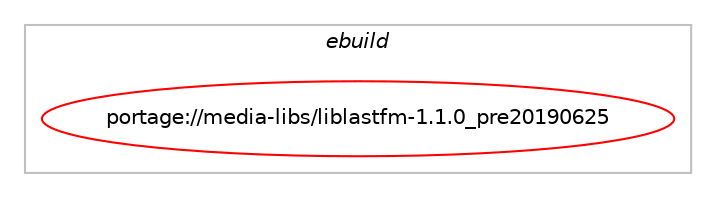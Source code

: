 digraph prolog {

# *************
# Graph options
# *************

newrank=true;
concentrate=true;
compound=true;
graph [rankdir=LR,fontname=Helvetica,fontsize=10,ranksep=1.5];#, ranksep=2.5, nodesep=0.2];
edge  [arrowhead=vee];
node  [fontname=Helvetica,fontsize=10];

# **********
# The ebuild
# **********

subgraph cluster_leftcol {
color=gray;
label=<<i>ebuild</i>>;
id [label="portage://media-libs/liblastfm-1.1.0_pre20190625", color=red, width=4, href="../media-libs/liblastfm-1.1.0_pre20190625.svg"];
}

# ****************
# The dependencies
# ****************

subgraph cluster_midcol {
color=gray;
label=<<i>dependencies</i>>;
subgraph cluster_compile {
fillcolor="#eeeeee";
style=filled;
label=<<i>compile</i>>;
# *** BEGIN UNKNOWN DEPENDENCY TYPE (TODO) ***
# id -> equal(use_conditional_group(positive,fingerprint,portage://media-libs/liblastfm-1.1.0_pre20190625,[package_dependency(portage://media-libs/liblastfm-1.1.0_pre20190625,install,no,dev-qt,qtsql,none,[,,],[slot(5)],[]),package_dependency(portage://media-libs/liblastfm-1.1.0_pre20190625,install,no,media-libs,libsamplerate,none,[,,],[],[]),package_dependency(portage://media-libs/liblastfm-1.1.0_pre20190625,install,no,sci-libs,fftw,none,[,,],[slot(3.0)],[])]))
# *** END UNKNOWN DEPENDENCY TYPE (TODO) ***

# *** BEGIN UNKNOWN DEPENDENCY TYPE (TODO) ***
# id -> equal(use_conditional_group(positive,test,portage://media-libs/liblastfm-1.1.0_pre20190625,[package_dependency(portage://media-libs/liblastfm-1.1.0_pre20190625,install,no,dev-qt,qttest,none,[,,],[slot(5)],[])]))
# *** END UNKNOWN DEPENDENCY TYPE (TODO) ***

# *** BEGIN UNKNOWN DEPENDENCY TYPE (TODO) ***
# id -> equal(package_dependency(portage://media-libs/liblastfm-1.1.0_pre20190625,install,no,dev-qt,qtcore,none,[,,],[slot(5)],[]))
# *** END UNKNOWN DEPENDENCY TYPE (TODO) ***

# *** BEGIN UNKNOWN DEPENDENCY TYPE (TODO) ***
# id -> equal(package_dependency(portage://media-libs/liblastfm-1.1.0_pre20190625,install,no,dev-qt,qtdbus,none,[,,],[slot(5)],[]))
# *** END UNKNOWN DEPENDENCY TYPE (TODO) ***

# *** BEGIN UNKNOWN DEPENDENCY TYPE (TODO) ***
# id -> equal(package_dependency(portage://media-libs/liblastfm-1.1.0_pre20190625,install,no,dev-qt,qtnetwork,none,[,,],[slot(5)],[use(enable(ssl),none)]))
# *** END UNKNOWN DEPENDENCY TYPE (TODO) ***

# *** BEGIN UNKNOWN DEPENDENCY TYPE (TODO) ***
# id -> equal(package_dependency(portage://media-libs/liblastfm-1.1.0_pre20190625,install,no,dev-qt,qtxml,none,[,,],[slot(5)],[]))
# *** END UNKNOWN DEPENDENCY TYPE (TODO) ***

}
subgraph cluster_compileandrun {
fillcolor="#eeeeee";
style=filled;
label=<<i>compile and run</i>>;
}
subgraph cluster_run {
fillcolor="#eeeeee";
style=filled;
label=<<i>run</i>>;
# *** BEGIN UNKNOWN DEPENDENCY TYPE (TODO) ***
# id -> equal(use_conditional_group(positive,fingerprint,portage://media-libs/liblastfm-1.1.0_pre20190625,[package_dependency(portage://media-libs/liblastfm-1.1.0_pre20190625,run,no,dev-qt,qtsql,none,[,,],[slot(5)],[]),package_dependency(portage://media-libs/liblastfm-1.1.0_pre20190625,run,no,media-libs,libsamplerate,none,[,,],[],[]),package_dependency(portage://media-libs/liblastfm-1.1.0_pre20190625,run,no,sci-libs,fftw,none,[,,],[slot(3.0)],[])]))
# *** END UNKNOWN DEPENDENCY TYPE (TODO) ***

# *** BEGIN UNKNOWN DEPENDENCY TYPE (TODO) ***
# id -> equal(package_dependency(portage://media-libs/liblastfm-1.1.0_pre20190625,run,no,dev-qt,qtcore,none,[,,],[slot(5)],[]))
# *** END UNKNOWN DEPENDENCY TYPE (TODO) ***

# *** BEGIN UNKNOWN DEPENDENCY TYPE (TODO) ***
# id -> equal(package_dependency(portage://media-libs/liblastfm-1.1.0_pre20190625,run,no,dev-qt,qtdbus,none,[,,],[slot(5)],[]))
# *** END UNKNOWN DEPENDENCY TYPE (TODO) ***

# *** BEGIN UNKNOWN DEPENDENCY TYPE (TODO) ***
# id -> equal(package_dependency(portage://media-libs/liblastfm-1.1.0_pre20190625,run,no,dev-qt,qtnetwork,none,[,,],[slot(5)],[use(enable(ssl),none)]))
# *** END UNKNOWN DEPENDENCY TYPE (TODO) ***

# *** BEGIN UNKNOWN DEPENDENCY TYPE (TODO) ***
# id -> equal(package_dependency(portage://media-libs/liblastfm-1.1.0_pre20190625,run,no,dev-qt,qtxml,none,[,,],[slot(5)],[]))
# *** END UNKNOWN DEPENDENCY TYPE (TODO) ***

}
}

# **************
# The candidates
# **************

subgraph cluster_choices {
rank=same;
color=gray;
label=<<i>candidates</i>>;

}

}
